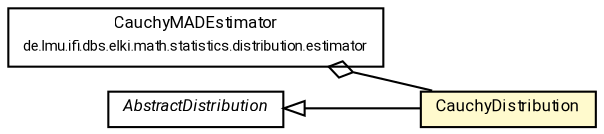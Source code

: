 #!/usr/local/bin/dot
#
# Class diagram 
# Generated by UMLGraph version R5_7_2-60-g0e99a6 (http://www.spinellis.gr/umlgraph/)
#

digraph G {
	graph [fontnames="svg"]
	edge [fontname="Roboto",fontsize=7,labelfontname="Roboto",labelfontsize=7,color="black"];
	node [fontname="Roboto",fontcolor="black",fontsize=8,shape=plaintext,margin=0,width=0,height=0];
	nodesep=0.15;
	ranksep=0.25;
	rankdir=LR;
	// de.lmu.ifi.dbs.elki.math.statistics.distribution.estimator.CauchyMADEstimator
	c2335065 [label=<<table title="de.lmu.ifi.dbs.elki.math.statistics.distribution.estimator.CauchyMADEstimator" border="0" cellborder="1" cellspacing="0" cellpadding="2" href="estimator/CauchyMADEstimator.html" target="_parent">
		<tr><td><table border="0" cellspacing="0" cellpadding="1">
		<tr><td align="center" balign="center"> <font face="Roboto">CauchyMADEstimator</font> </td></tr>
		<tr><td align="center" balign="center"> <font face="Roboto" point-size="7.0">de.lmu.ifi.dbs.elki.math.statistics.distribution.estimator</font> </td></tr>
		</table></td></tr>
		</table>>, URL="estimator/CauchyMADEstimator.html"];
	// de.lmu.ifi.dbs.elki.math.statistics.distribution.CauchyDistribution
	c2335154 [label=<<table title="de.lmu.ifi.dbs.elki.math.statistics.distribution.CauchyDistribution" border="0" cellborder="1" cellspacing="0" cellpadding="2" bgcolor="lemonChiffon" href="CauchyDistribution.html" target="_parent">
		<tr><td><table border="0" cellspacing="0" cellpadding="1">
		<tr><td align="center" balign="center"> <font face="Roboto">CauchyDistribution</font> </td></tr>
		</table></td></tr>
		</table>>, URL="CauchyDistribution.html"];
	// de.lmu.ifi.dbs.elki.math.statistics.distribution.AbstractDistribution
	c2335160 [label=<<table title="de.lmu.ifi.dbs.elki.math.statistics.distribution.AbstractDistribution" border="0" cellborder="1" cellspacing="0" cellpadding="2" href="AbstractDistribution.html" target="_parent">
		<tr><td><table border="0" cellspacing="0" cellpadding="1">
		<tr><td align="center" balign="center"> <font face="Roboto"><i>AbstractDistribution</i></font> </td></tr>
		</table></td></tr>
		</table>>, URL="AbstractDistribution.html"];
	// de.lmu.ifi.dbs.elki.math.statistics.distribution.estimator.CauchyMADEstimator has de.lmu.ifi.dbs.elki.math.statistics.distribution.CauchyDistribution
	c2335065 -> c2335154 [arrowhead=none,arrowtail=ediamond,dir=back,weight=4];
	// de.lmu.ifi.dbs.elki.math.statistics.distribution.CauchyDistribution extends de.lmu.ifi.dbs.elki.math.statistics.distribution.AbstractDistribution
	c2335160 -> c2335154 [arrowtail=empty,dir=back,weight=10];
}

